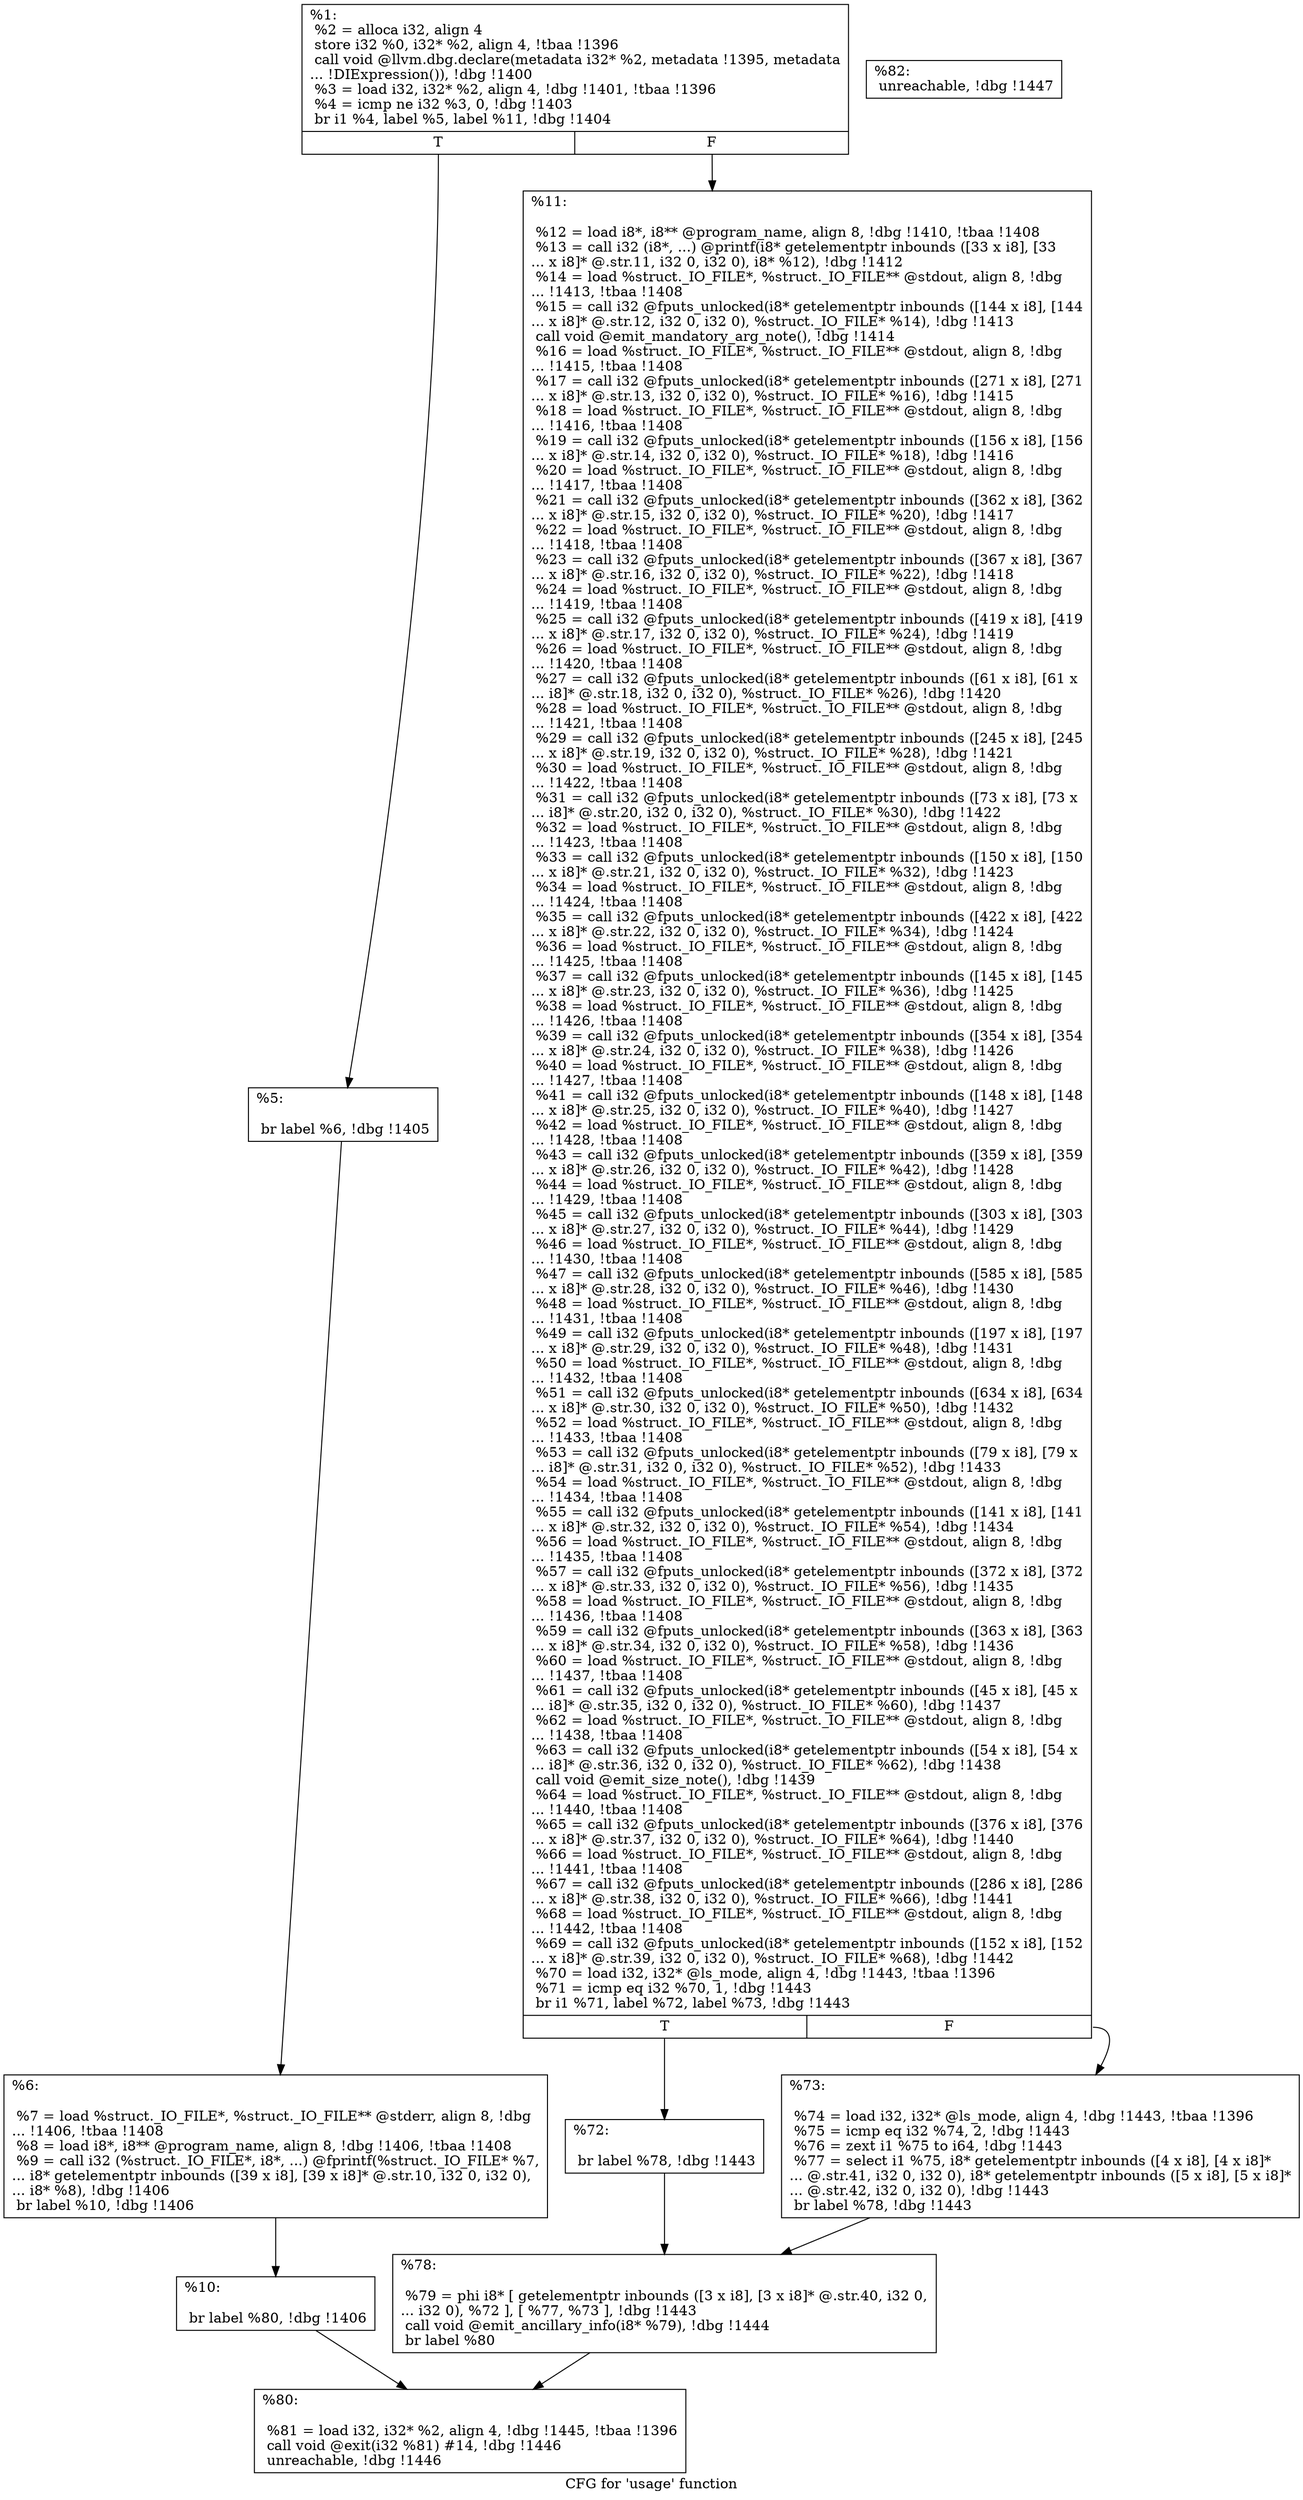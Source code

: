 digraph "CFG for 'usage' function" {
	label="CFG for 'usage' function";

	Node0x10179b0 [shape=record,label="{%1:\l  %2 = alloca i32, align 4\l  store i32 %0, i32* %2, align 4, !tbaa !1396\l  call void @llvm.dbg.declare(metadata i32* %2, metadata !1395, metadata\l... !DIExpression()), !dbg !1400\l  %3 = load i32, i32* %2, align 4, !dbg !1401, !tbaa !1396\l  %4 = icmp ne i32 %3, 0, !dbg !1403\l  br i1 %4, label %5, label %11, !dbg !1404\l|{<s0>T|<s1>F}}"];
	Node0x10179b0:s0 -> Node0x101eb00;
	Node0x10179b0:s1 -> Node0x101ebf0;
	Node0x101eb00 [shape=record,label="{%5:\l\l  br label %6, !dbg !1405\l}"];
	Node0x101eb00 -> Node0x101eb50;
	Node0x101eb50 [shape=record,label="{%6:\l\l  %7 = load %struct._IO_FILE*, %struct._IO_FILE** @stderr, align 8, !dbg\l... !1406, !tbaa !1408\l  %8 = load i8*, i8** @program_name, align 8, !dbg !1406, !tbaa !1408\l  %9 = call i32 (%struct._IO_FILE*, i8*, ...) @fprintf(%struct._IO_FILE* %7,\l... i8* getelementptr inbounds ([39 x i8], [39 x i8]* @.str.10, i32 0, i32 0),\l... i8* %8), !dbg !1406\l  br label %10, !dbg !1406\l}"];
	Node0x101eb50 -> Node0x101eba0;
	Node0x101eba0 [shape=record,label="{%10:\l\l  br label %80, !dbg !1406\l}"];
	Node0x101eba0 -> Node0x101ed30;
	Node0x101ebf0 [shape=record,label="{%11:\l\l  %12 = load i8*, i8** @program_name, align 8, !dbg !1410, !tbaa !1408\l  %13 = call i32 (i8*, ...) @printf(i8* getelementptr inbounds ([33 x i8], [33\l... x i8]* @.str.11, i32 0, i32 0), i8* %12), !dbg !1412\l  %14 = load %struct._IO_FILE*, %struct._IO_FILE** @stdout, align 8, !dbg\l... !1413, !tbaa !1408\l  %15 = call i32 @fputs_unlocked(i8* getelementptr inbounds ([144 x i8], [144\l... x i8]* @.str.12, i32 0, i32 0), %struct._IO_FILE* %14), !dbg !1413\l  call void @emit_mandatory_arg_note(), !dbg !1414\l  %16 = load %struct._IO_FILE*, %struct._IO_FILE** @stdout, align 8, !dbg\l... !1415, !tbaa !1408\l  %17 = call i32 @fputs_unlocked(i8* getelementptr inbounds ([271 x i8], [271\l... x i8]* @.str.13, i32 0, i32 0), %struct._IO_FILE* %16), !dbg !1415\l  %18 = load %struct._IO_FILE*, %struct._IO_FILE** @stdout, align 8, !dbg\l... !1416, !tbaa !1408\l  %19 = call i32 @fputs_unlocked(i8* getelementptr inbounds ([156 x i8], [156\l... x i8]* @.str.14, i32 0, i32 0), %struct._IO_FILE* %18), !dbg !1416\l  %20 = load %struct._IO_FILE*, %struct._IO_FILE** @stdout, align 8, !dbg\l... !1417, !tbaa !1408\l  %21 = call i32 @fputs_unlocked(i8* getelementptr inbounds ([362 x i8], [362\l... x i8]* @.str.15, i32 0, i32 0), %struct._IO_FILE* %20), !dbg !1417\l  %22 = load %struct._IO_FILE*, %struct._IO_FILE** @stdout, align 8, !dbg\l... !1418, !tbaa !1408\l  %23 = call i32 @fputs_unlocked(i8* getelementptr inbounds ([367 x i8], [367\l... x i8]* @.str.16, i32 0, i32 0), %struct._IO_FILE* %22), !dbg !1418\l  %24 = load %struct._IO_FILE*, %struct._IO_FILE** @stdout, align 8, !dbg\l... !1419, !tbaa !1408\l  %25 = call i32 @fputs_unlocked(i8* getelementptr inbounds ([419 x i8], [419\l... x i8]* @.str.17, i32 0, i32 0), %struct._IO_FILE* %24), !dbg !1419\l  %26 = load %struct._IO_FILE*, %struct._IO_FILE** @stdout, align 8, !dbg\l... !1420, !tbaa !1408\l  %27 = call i32 @fputs_unlocked(i8* getelementptr inbounds ([61 x i8], [61 x\l... i8]* @.str.18, i32 0, i32 0), %struct._IO_FILE* %26), !dbg !1420\l  %28 = load %struct._IO_FILE*, %struct._IO_FILE** @stdout, align 8, !dbg\l... !1421, !tbaa !1408\l  %29 = call i32 @fputs_unlocked(i8* getelementptr inbounds ([245 x i8], [245\l... x i8]* @.str.19, i32 0, i32 0), %struct._IO_FILE* %28), !dbg !1421\l  %30 = load %struct._IO_FILE*, %struct._IO_FILE** @stdout, align 8, !dbg\l... !1422, !tbaa !1408\l  %31 = call i32 @fputs_unlocked(i8* getelementptr inbounds ([73 x i8], [73 x\l... i8]* @.str.20, i32 0, i32 0), %struct._IO_FILE* %30), !dbg !1422\l  %32 = load %struct._IO_FILE*, %struct._IO_FILE** @stdout, align 8, !dbg\l... !1423, !tbaa !1408\l  %33 = call i32 @fputs_unlocked(i8* getelementptr inbounds ([150 x i8], [150\l... x i8]* @.str.21, i32 0, i32 0), %struct._IO_FILE* %32), !dbg !1423\l  %34 = load %struct._IO_FILE*, %struct._IO_FILE** @stdout, align 8, !dbg\l... !1424, !tbaa !1408\l  %35 = call i32 @fputs_unlocked(i8* getelementptr inbounds ([422 x i8], [422\l... x i8]* @.str.22, i32 0, i32 0), %struct._IO_FILE* %34), !dbg !1424\l  %36 = load %struct._IO_FILE*, %struct._IO_FILE** @stdout, align 8, !dbg\l... !1425, !tbaa !1408\l  %37 = call i32 @fputs_unlocked(i8* getelementptr inbounds ([145 x i8], [145\l... x i8]* @.str.23, i32 0, i32 0), %struct._IO_FILE* %36), !dbg !1425\l  %38 = load %struct._IO_FILE*, %struct._IO_FILE** @stdout, align 8, !dbg\l... !1426, !tbaa !1408\l  %39 = call i32 @fputs_unlocked(i8* getelementptr inbounds ([354 x i8], [354\l... x i8]* @.str.24, i32 0, i32 0), %struct._IO_FILE* %38), !dbg !1426\l  %40 = load %struct._IO_FILE*, %struct._IO_FILE** @stdout, align 8, !dbg\l... !1427, !tbaa !1408\l  %41 = call i32 @fputs_unlocked(i8* getelementptr inbounds ([148 x i8], [148\l... x i8]* @.str.25, i32 0, i32 0), %struct._IO_FILE* %40), !dbg !1427\l  %42 = load %struct._IO_FILE*, %struct._IO_FILE** @stdout, align 8, !dbg\l... !1428, !tbaa !1408\l  %43 = call i32 @fputs_unlocked(i8* getelementptr inbounds ([359 x i8], [359\l... x i8]* @.str.26, i32 0, i32 0), %struct._IO_FILE* %42), !dbg !1428\l  %44 = load %struct._IO_FILE*, %struct._IO_FILE** @stdout, align 8, !dbg\l... !1429, !tbaa !1408\l  %45 = call i32 @fputs_unlocked(i8* getelementptr inbounds ([303 x i8], [303\l... x i8]* @.str.27, i32 0, i32 0), %struct._IO_FILE* %44), !dbg !1429\l  %46 = load %struct._IO_FILE*, %struct._IO_FILE** @stdout, align 8, !dbg\l... !1430, !tbaa !1408\l  %47 = call i32 @fputs_unlocked(i8* getelementptr inbounds ([585 x i8], [585\l... x i8]* @.str.28, i32 0, i32 0), %struct._IO_FILE* %46), !dbg !1430\l  %48 = load %struct._IO_FILE*, %struct._IO_FILE** @stdout, align 8, !dbg\l... !1431, !tbaa !1408\l  %49 = call i32 @fputs_unlocked(i8* getelementptr inbounds ([197 x i8], [197\l... x i8]* @.str.29, i32 0, i32 0), %struct._IO_FILE* %48), !dbg !1431\l  %50 = load %struct._IO_FILE*, %struct._IO_FILE** @stdout, align 8, !dbg\l... !1432, !tbaa !1408\l  %51 = call i32 @fputs_unlocked(i8* getelementptr inbounds ([634 x i8], [634\l... x i8]* @.str.30, i32 0, i32 0), %struct._IO_FILE* %50), !dbg !1432\l  %52 = load %struct._IO_FILE*, %struct._IO_FILE** @stdout, align 8, !dbg\l... !1433, !tbaa !1408\l  %53 = call i32 @fputs_unlocked(i8* getelementptr inbounds ([79 x i8], [79 x\l... i8]* @.str.31, i32 0, i32 0), %struct._IO_FILE* %52), !dbg !1433\l  %54 = load %struct._IO_FILE*, %struct._IO_FILE** @stdout, align 8, !dbg\l... !1434, !tbaa !1408\l  %55 = call i32 @fputs_unlocked(i8* getelementptr inbounds ([141 x i8], [141\l... x i8]* @.str.32, i32 0, i32 0), %struct._IO_FILE* %54), !dbg !1434\l  %56 = load %struct._IO_FILE*, %struct._IO_FILE** @stdout, align 8, !dbg\l... !1435, !tbaa !1408\l  %57 = call i32 @fputs_unlocked(i8* getelementptr inbounds ([372 x i8], [372\l... x i8]* @.str.33, i32 0, i32 0), %struct._IO_FILE* %56), !dbg !1435\l  %58 = load %struct._IO_FILE*, %struct._IO_FILE** @stdout, align 8, !dbg\l... !1436, !tbaa !1408\l  %59 = call i32 @fputs_unlocked(i8* getelementptr inbounds ([363 x i8], [363\l... x i8]* @.str.34, i32 0, i32 0), %struct._IO_FILE* %58), !dbg !1436\l  %60 = load %struct._IO_FILE*, %struct._IO_FILE** @stdout, align 8, !dbg\l... !1437, !tbaa !1408\l  %61 = call i32 @fputs_unlocked(i8* getelementptr inbounds ([45 x i8], [45 x\l... i8]* @.str.35, i32 0, i32 0), %struct._IO_FILE* %60), !dbg !1437\l  %62 = load %struct._IO_FILE*, %struct._IO_FILE** @stdout, align 8, !dbg\l... !1438, !tbaa !1408\l  %63 = call i32 @fputs_unlocked(i8* getelementptr inbounds ([54 x i8], [54 x\l... i8]* @.str.36, i32 0, i32 0), %struct._IO_FILE* %62), !dbg !1438\l  call void @emit_size_note(), !dbg !1439\l  %64 = load %struct._IO_FILE*, %struct._IO_FILE** @stdout, align 8, !dbg\l... !1440, !tbaa !1408\l  %65 = call i32 @fputs_unlocked(i8* getelementptr inbounds ([376 x i8], [376\l... x i8]* @.str.37, i32 0, i32 0), %struct._IO_FILE* %64), !dbg !1440\l  %66 = load %struct._IO_FILE*, %struct._IO_FILE** @stdout, align 8, !dbg\l... !1441, !tbaa !1408\l  %67 = call i32 @fputs_unlocked(i8* getelementptr inbounds ([286 x i8], [286\l... x i8]* @.str.38, i32 0, i32 0), %struct._IO_FILE* %66), !dbg !1441\l  %68 = load %struct._IO_FILE*, %struct._IO_FILE** @stdout, align 8, !dbg\l... !1442, !tbaa !1408\l  %69 = call i32 @fputs_unlocked(i8* getelementptr inbounds ([152 x i8], [152\l... x i8]* @.str.39, i32 0, i32 0), %struct._IO_FILE* %68), !dbg !1442\l  %70 = load i32, i32* @ls_mode, align 4, !dbg !1443, !tbaa !1396\l  %71 = icmp eq i32 %70, 1, !dbg !1443\l  br i1 %71, label %72, label %73, !dbg !1443\l|{<s0>T|<s1>F}}"];
	Node0x101ebf0:s0 -> Node0x101ec40;
	Node0x101ebf0:s1 -> Node0x101ec90;
	Node0x101ec40 [shape=record,label="{%72:\l\l  br label %78, !dbg !1443\l}"];
	Node0x101ec40 -> Node0x101ece0;
	Node0x101ec90 [shape=record,label="{%73:\l\l  %74 = load i32, i32* @ls_mode, align 4, !dbg !1443, !tbaa !1396\l  %75 = icmp eq i32 %74, 2, !dbg !1443\l  %76 = zext i1 %75 to i64, !dbg !1443\l  %77 = select i1 %75, i8* getelementptr inbounds ([4 x i8], [4 x i8]*\l... @.str.41, i32 0, i32 0), i8* getelementptr inbounds ([5 x i8], [5 x i8]*\l... @.str.42, i32 0, i32 0), !dbg !1443\l  br label %78, !dbg !1443\l}"];
	Node0x101ec90 -> Node0x101ece0;
	Node0x101ece0 [shape=record,label="{%78:\l\l  %79 = phi i8* [ getelementptr inbounds ([3 x i8], [3 x i8]* @.str.40, i32 0,\l... i32 0), %72 ], [ %77, %73 ], !dbg !1443\l  call void @emit_ancillary_info(i8* %79), !dbg !1444\l  br label %80\l}"];
	Node0x101ece0 -> Node0x101ed30;
	Node0x101ed30 [shape=record,label="{%80:\l\l  %81 = load i32, i32* %2, align 4, !dbg !1445, !tbaa !1396\l  call void @exit(i32 %81) #14, !dbg !1446\l  unreachable, !dbg !1446\l}"];
	Node0x101ed80 [shape=record,label="{%82:                                                  \l  unreachable, !dbg !1447\l}"];
}
